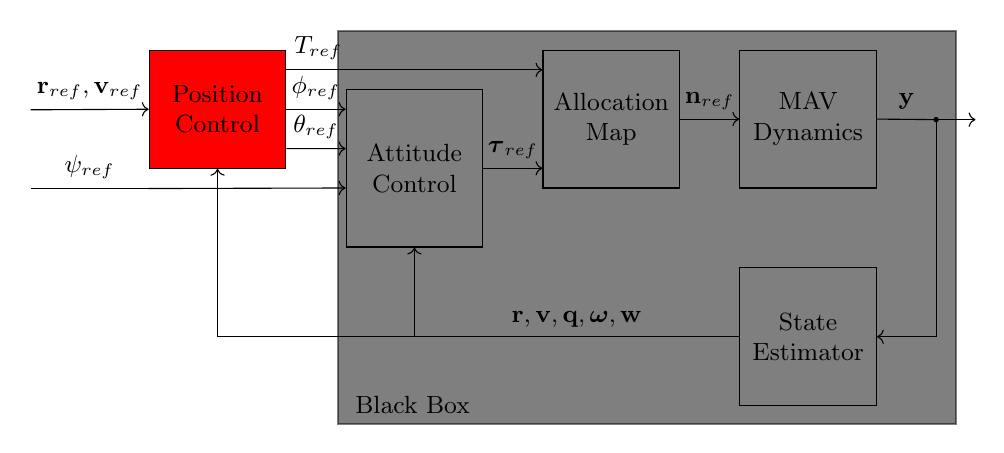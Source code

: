 \begin{tikzpicture}[auto, font=\small]
% coordinates
\coordinate (orig) at (0,0);
\coordinate (in1) at (0,-0.75);
\coordinate (in2) at (0,-1.75);
\coordinate (out1) at (12,-1.75/2);
\coordinate (LLA) at (1.5,-1.5);
\coordinate (LLB) at (4,-2.5);
\coordinate (LLC) at (6.5,-1.75);
\coordinate (LLD) at (9,-1.75);
\coordinate (in2inter1) at (1.5,-1.75);
\coordinate (out1inter1) at (11.5,-1.75/2);
\coordinate (out1inter2) at (3,-2.75);


% nodes
\node[draw, minimum width=1.5cm, minimum height=1.5cm, anchor=south west, text width=1.5cm, align=center, fill=red] (A) at (LLA) {Position\\Control};
\node[draw, minimum width=1.5cm, minimum height=2cm, anchor=south west, text width=1.5cm, align=center] (B) at (LLB) {Attitude\\Control};
\node[draw, minimum width=1.5cm, minimum height=1.75cm, anchor=south west, text width=1.5cm, align=center] (C) at (LLC) {Allocation\\Map};
\node[draw, minimum width=1.5cm, minimum height=1.75cm, anchor=south west, text width=1.5cm, align=center] (D) at (LLD) {MAV\\Dynamics};
\coordinate (LLE) at ($(D.270) - (0,1)$);
\node[draw, minimum width=1.5cm, minimum height=1.75cm, anchor=north, text width=1.5cm, align=center] (E) at (LLE) {State\\Estimator};

% edges
\draw[->] (in1) -- node[above] {$\mathbf{r}_{ref},\mathbf{v}_{ref}$} (A.180);

\draw[->] ($(A.0) + (0,0.5)$) -- node[above,very near start] {$T_{ref}$} ($(C.180) + (0,1.25/2)$);
\draw[->] (A.0) -- node[above] {$\phi_{ref}$} ($(B.180) + (0,0.75)$);
\draw[->] ($(A.0) - (0,0.5)$) -- node[above] {$\theta_{ref}$} ($(B.180) + (0,0.25)$);

\draw[-] (in2) -- node[above] {$\psi_{ref}$} (in2inter1);
\draw[->] (in2inter1) -- node {} ($(B.180) -  (0,0.25)$);

\draw[->] (B.0) -- node[above] {$\boldsymbol{\tau}_{ref}$} ($(C.180) - (0,1.25/2)$);

\draw[->] (C.0) -- node[above] {$\mathbf{n}_{ref}$} (D.180);

\draw[-] (D.0) -- node[above] {$\mathbf{y}$} (out1inter1);
\path[fill] (out1inter1) circle[radius=1pt];
\draw[->] (out1inter1) -- node[] {} (out1);

\path[draw,->] (out1inter1) |- (E.0);
\path[draw,->] (E.180) -| node[above,near start] {$\mathbf{r},\mathbf{v},\mathbf{q},\boldsymbol{\omega},\mathbf{w}$} ($(B.270)$) ;

\path[draw,->] (E.180) -| (A.270);

% boxing
\draw [thick, fill=black, opacity=0.5]($(B.180)+(-0.1,-3.25)$) rectangle (11.75,0.25);
\node[right] at (4,-4.5) {Black Box};

\end{tikzpicture}
